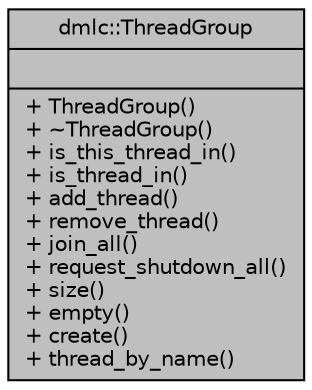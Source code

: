 digraph "dmlc::ThreadGroup"
{
 // LATEX_PDF_SIZE
  edge [fontname="Helvetica",fontsize="10",labelfontname="Helvetica",labelfontsize="10"];
  node [fontname="Helvetica",fontsize="10",shape=record];
  Node1 [label="{dmlc::ThreadGroup\n||+ ThreadGroup()\l+ ~ThreadGroup()\l+ is_this_thread_in()\l+ is_thread_in()\l+ add_thread()\l+ remove_thread()\l+ join_all()\l+ request_shutdown_all()\l+ size()\l+ empty()\l+ create()\l+ thread_by_name()\l}",height=0.2,width=0.4,color="black", fillcolor="grey75", style="filled", fontcolor="black",tooltip="Thread lifecycle management group."];
}
